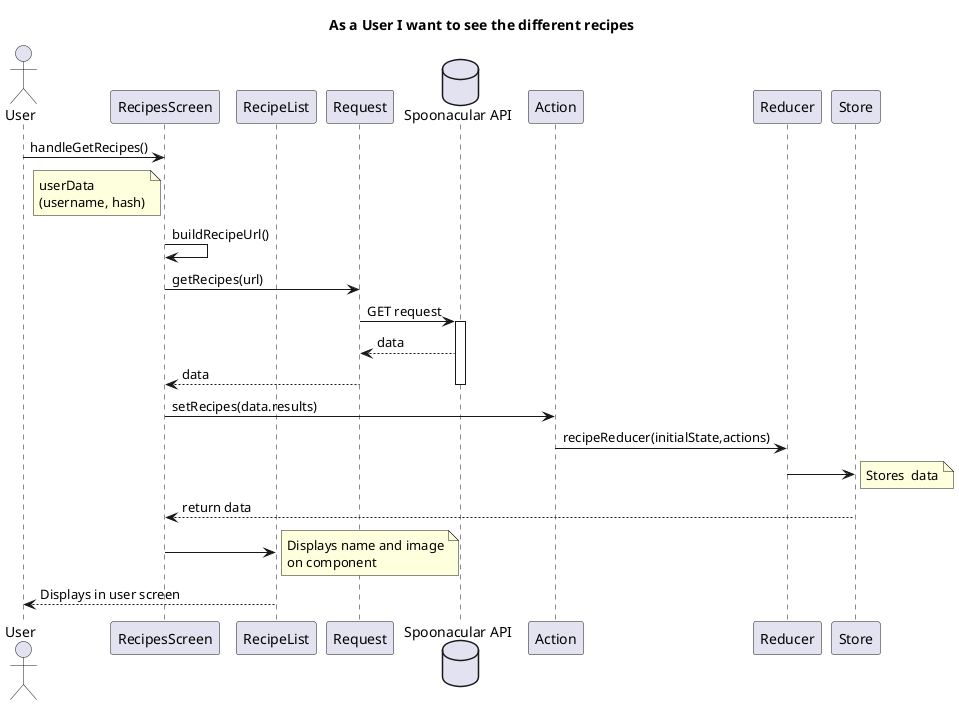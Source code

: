 @startuml
actor User as User
title As a User I want to see the different recipes

participant "RecipesScreen" as Screen
participant "RecipeList" as List

participant "Request" as Request
database "Spoonacular API" as Server
participant "Action" as AR
participant "Reducer" as RD
participant "Store" as Store
User->Screen:handleGetRecipes()
Note left of Screen: userData\n(username, hash)
Screen->Screen:buildRecipeUrl()
Screen->Request:getRecipes(url)
Request -> Server: GET request
activate Server
Server --> Request: data
Request-->Screen:data
deactivate Server
Screen->AR:setRecipes(data.results)
AR->RD:recipeReducer(initialState,actions)
RD->"Store"
note right
Stores  data
end note
Store-->Screen:return data
Screen->List
note right
Displays name and image
on component
end note
List-->User:Displays in user screen
@enduml
